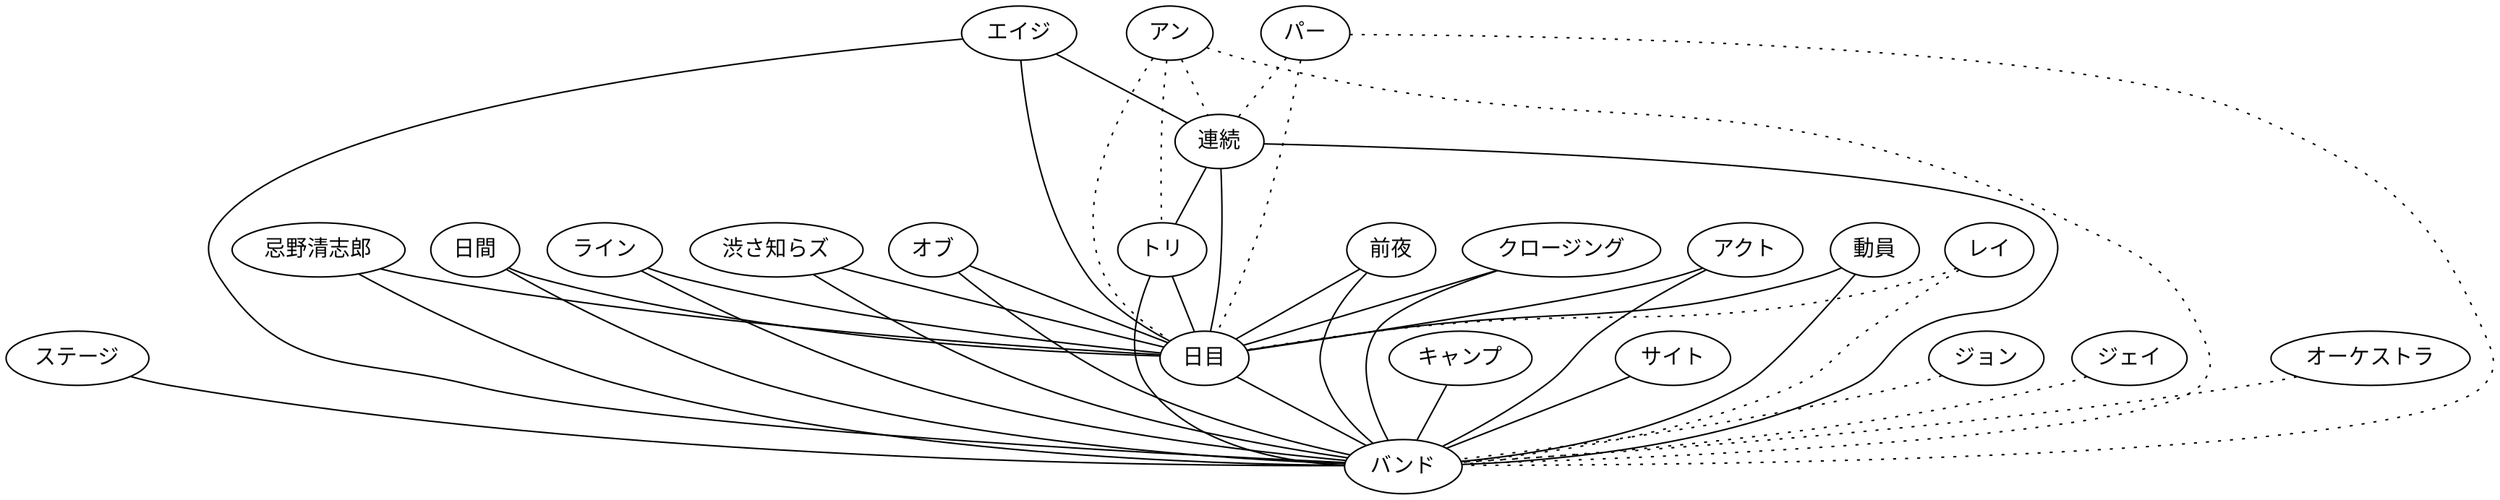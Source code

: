 graph base {
ステージ--バンド
エイジ--連続
忌野清志郎--日目
日間--日目
ライン--日目
渋さ知らズ--日目
オブ--日目
前夜--日目
クロージング--日目
キャンプ--バンド
アクト--日目
サイト--バンド
動員--日目
忌野清志郎--バンド
ライン--バンド
連続--トリ
エイジ--日目
日間--バンド
オブ--バンド
クロージング--バンド
アクト--バンド
前夜--バンド
渋さ知らズ--バンド
動員--バンド
エイジ--バンド
連続--日目
トリ--日目
トリ--バンド
連続--バンド
日目--バンド
パー--連続[style="dotted"]
ジョン--バンド[style="dotted"]
ジェイ--バンド[style="dotted"]
アン--トリ[style="dotted"]
オーケストラ--バンド[style="dotted"]
パー--日目[style="dotted"]
アン--連続[style="dotted"]
レイ--日目[style="dotted"]
パー--バンド[style="dotted"]
アン--日目[style="dotted"]
レイ--バンド[style="dotted"]
アン--バンド[style="dotted"]
}